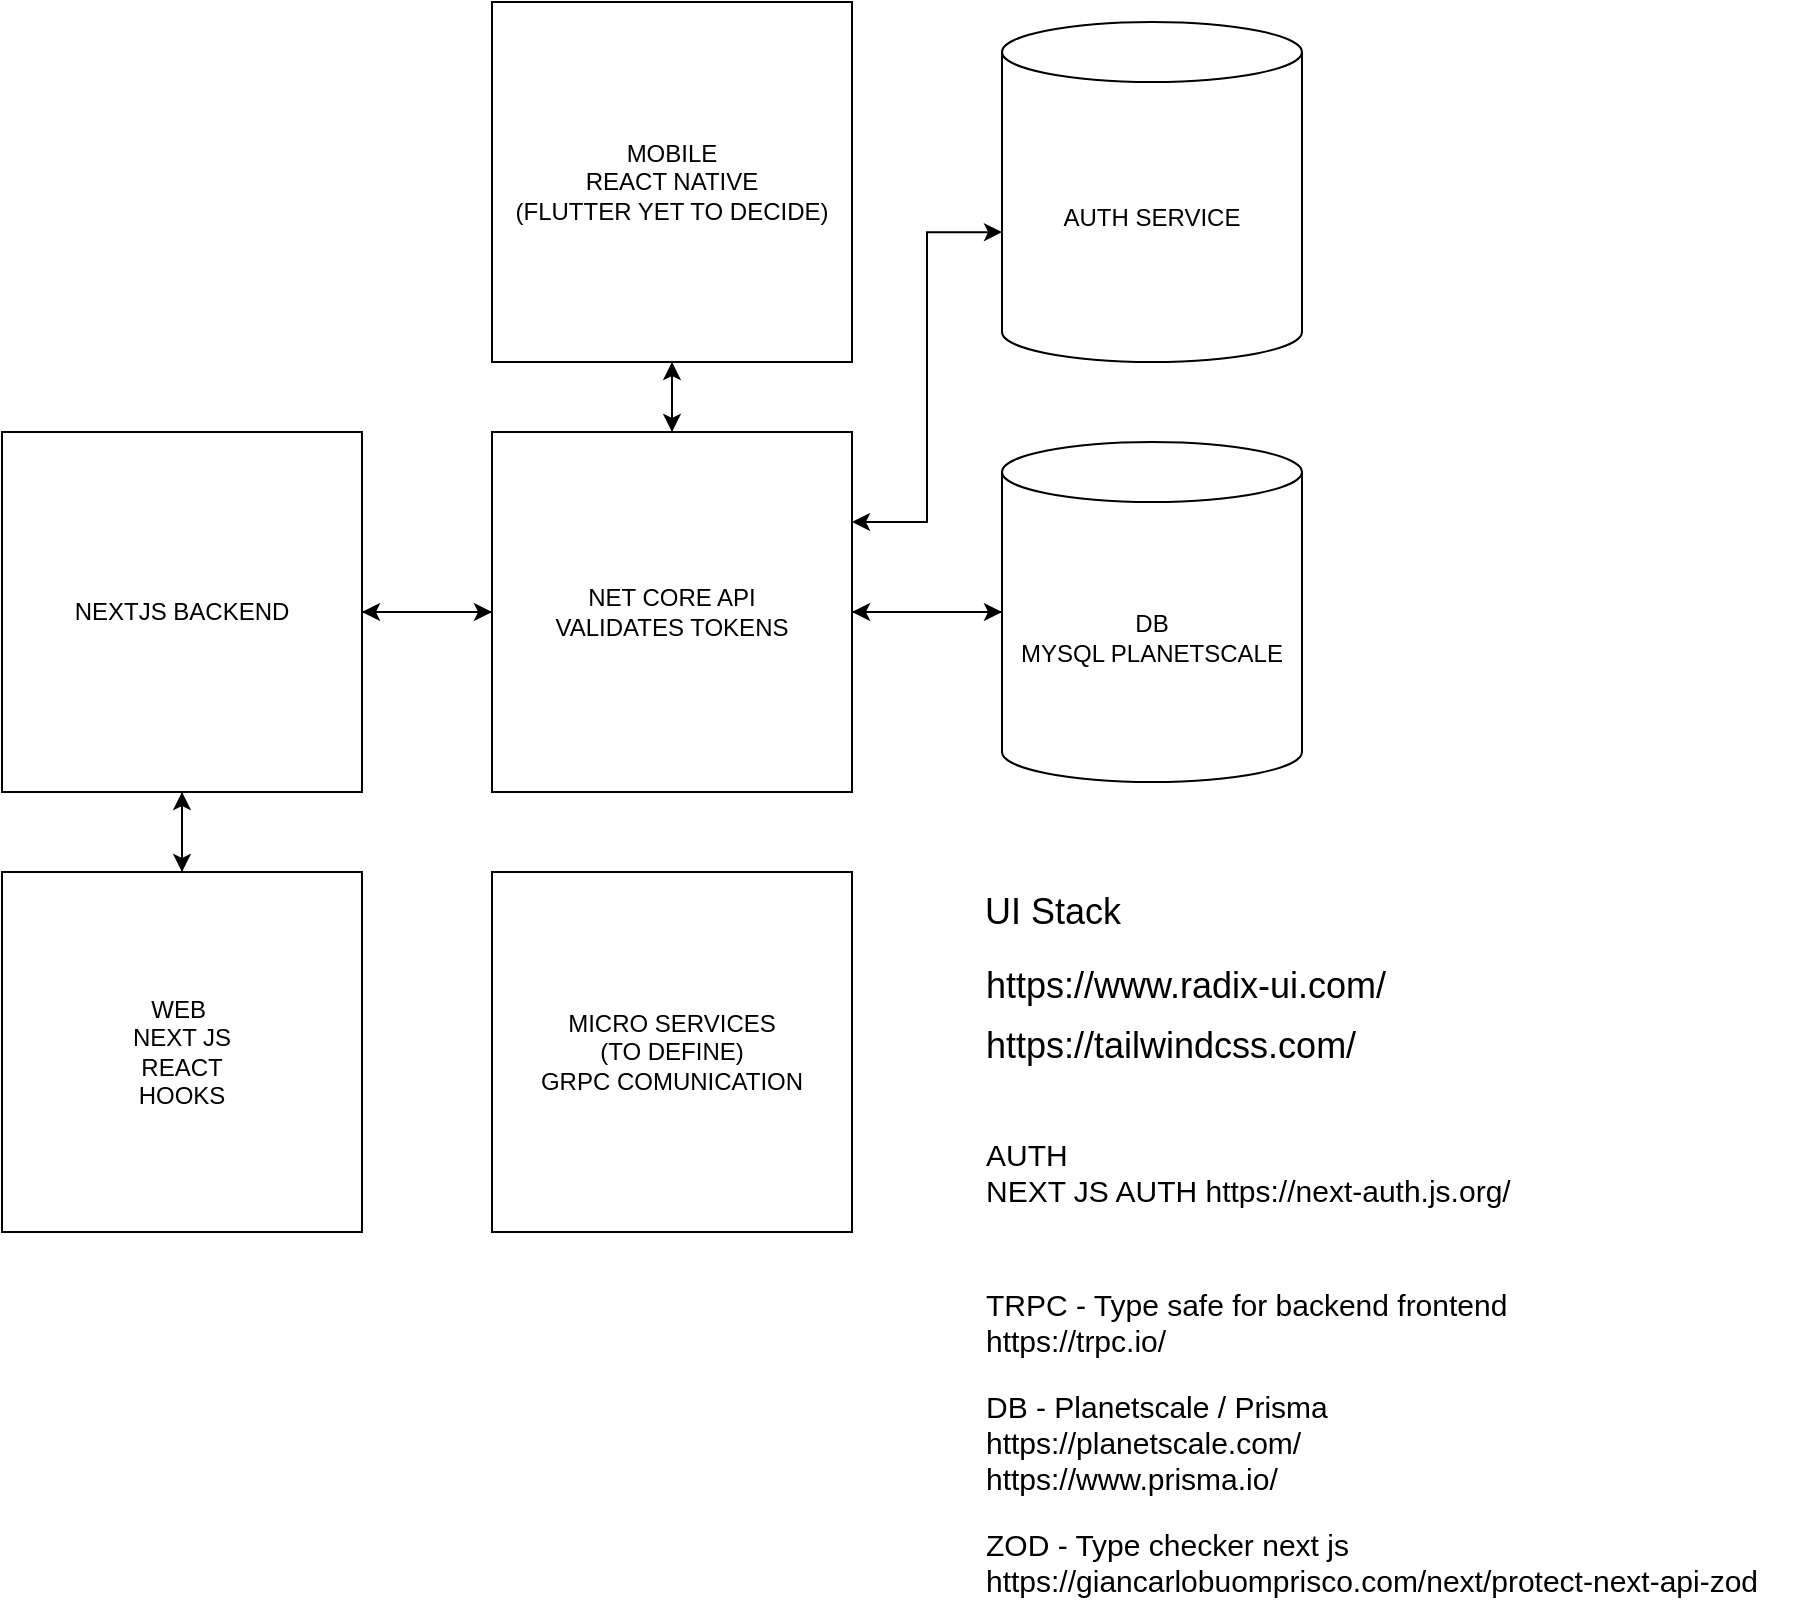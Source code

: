 <mxfile version="20.4.2" type="github" pages="2">
  <diagram id="x3NzBZNxcZTpQ1vrpnvu" name="React Alternative">
    <mxGraphModel dx="1426" dy="699" grid="1" gridSize="10" guides="1" tooltips="1" connect="1" arrows="1" fold="1" page="1" pageScale="1" pageWidth="827" pageHeight="1169" math="0" shadow="0">
      <root>
        <mxCell id="0" />
        <mxCell id="1" parent="0" />
        <mxCell id="SJg5_xCc7w96RSiMEFbe-8" style="edgeStyle=orthogonalEdgeStyle;rounded=0;orthogonalLoop=1;jettySize=auto;html=1;exitX=0.5;exitY=0;exitDx=0;exitDy=0;entryX=0.5;entryY=1;entryDx=0;entryDy=0;fontSize=18;" parent="1" source="TWxX8gXJcYfMCjZt2LJU-2" target="TWxX8gXJcYfMCjZt2LJU-6" edge="1">
          <mxGeometry relative="1" as="geometry" />
        </mxCell>
        <mxCell id="TWxX8gXJcYfMCjZt2LJU-2" value="WEB&amp;nbsp;&lt;br&gt;NEXT JS&lt;br&gt;REACT&lt;br&gt;HOOKS" style="whiteSpace=wrap;html=1;aspect=fixed;" parent="1" vertex="1">
          <mxGeometry x="110" y="460" width="180" height="180" as="geometry" />
        </mxCell>
        <mxCell id="SJg5_xCc7w96RSiMEFbe-2" style="edgeStyle=orthogonalEdgeStyle;rounded=0;orthogonalLoop=1;jettySize=auto;html=1;exitX=0.5;exitY=1;exitDx=0;exitDy=0;entryX=0.5;entryY=0;entryDx=0;entryDy=0;fontSize=18;" parent="1" source="TWxX8gXJcYfMCjZt2LJU-3" target="EaMnpGQ3Wai9uCwgJDCJ-1" edge="1">
          <mxGeometry relative="1" as="geometry" />
        </mxCell>
        <mxCell id="TWxX8gXJcYfMCjZt2LJU-3" value="MOBILE&lt;br&gt;REACT NATIVE&lt;br&gt;(FLUTTER YET TO DECIDE)" style="whiteSpace=wrap;html=1;aspect=fixed;" parent="1" vertex="1">
          <mxGeometry x="355" y="25" width="180" height="180" as="geometry" />
        </mxCell>
        <mxCell id="TWxX8gXJcYfMCjZt2LJU-4" value="AUTH SERVICE" style="shape=cylinder3;whiteSpace=wrap;html=1;boundedLbl=1;backgroundOutline=1;size=15;" parent="1" vertex="1">
          <mxGeometry x="610" y="35" width="150" height="170" as="geometry" />
        </mxCell>
        <mxCell id="SJg5_xCc7w96RSiMEFbe-7" style="edgeStyle=orthogonalEdgeStyle;rounded=0;orthogonalLoop=1;jettySize=auto;html=1;exitX=1;exitY=0.5;exitDx=0;exitDy=0;entryX=0;entryY=0.5;entryDx=0;entryDy=0;fontSize=18;" parent="1" source="TWxX8gXJcYfMCjZt2LJU-6" target="EaMnpGQ3Wai9uCwgJDCJ-1" edge="1">
          <mxGeometry relative="1" as="geometry" />
        </mxCell>
        <mxCell id="SJg5_xCc7w96RSiMEFbe-14" style="edgeStyle=orthogonalEdgeStyle;rounded=0;orthogonalLoop=1;jettySize=auto;html=1;exitX=0.5;exitY=1;exitDx=0;exitDy=0;entryX=0.5;entryY=0;entryDx=0;entryDy=0;fontSize=18;" parent="1" source="TWxX8gXJcYfMCjZt2LJU-6" target="TWxX8gXJcYfMCjZt2LJU-2" edge="1">
          <mxGeometry relative="1" as="geometry" />
        </mxCell>
        <mxCell id="TWxX8gXJcYfMCjZt2LJU-6" value="NEXTJS BACKEND" style="rounded=0;whiteSpace=wrap;html=1;" parent="1" vertex="1">
          <mxGeometry x="110" y="240" width="180" height="180" as="geometry" />
        </mxCell>
        <mxCell id="SJg5_xCc7w96RSiMEFbe-12" style="edgeStyle=orthogonalEdgeStyle;rounded=0;orthogonalLoop=1;jettySize=auto;html=1;exitX=0;exitY=0.5;exitDx=0;exitDy=0;exitPerimeter=0;entryX=1;entryY=0.5;entryDx=0;entryDy=0;fontSize=18;" parent="1" source="TWxX8gXJcYfMCjZt2LJU-8" target="EaMnpGQ3Wai9uCwgJDCJ-1" edge="1">
          <mxGeometry relative="1" as="geometry" />
        </mxCell>
        <mxCell id="TWxX8gXJcYfMCjZt2LJU-8" value="DB&lt;br&gt;MYSQL PLANETSCALE" style="shape=cylinder3;whiteSpace=wrap;html=1;boundedLbl=1;backgroundOutline=1;size=15;" parent="1" vertex="1">
          <mxGeometry x="610" y="245" width="150" height="170" as="geometry" />
        </mxCell>
        <mxCell id="45i4qmXUu39TKB9Uq_cI-1" value="MICRO SERVICES&lt;br&gt;(TO DEFINE)&lt;br&gt;GRPC COMUNICATION" style="whiteSpace=wrap;html=1;aspect=fixed;" parent="1" vertex="1">
          <mxGeometry x="355" y="460" width="180" height="180" as="geometry" />
        </mxCell>
        <UserObject label="https://www.radix-ui.com/" link="https://www.radix-ui.com/" id="9zpZnbGD4LVYNpvP_AFe-1">
          <mxCell style="text;whiteSpace=wrap;html=1;fontSize=18;" parent="1" vertex="1">
            <mxGeometry x="600" y="500" width="350" height="40" as="geometry" />
          </mxCell>
        </UserObject>
        <mxCell id="9zpZnbGD4LVYNpvP_AFe-2" value="UI Stack" style="text;html=1;align=center;verticalAlign=middle;resizable=0;points=[];autosize=1;strokeColor=none;fillColor=none;fontSize=18;" parent="1" vertex="1">
          <mxGeometry x="590" y="460" width="90" height="40" as="geometry" />
        </mxCell>
        <UserObject label="https://tailwindcss.com/" link="https://www.radix-ui.com/" id="9zpZnbGD4LVYNpvP_AFe-3">
          <mxCell style="text;whiteSpace=wrap;html=1;fontSize=18;" parent="1" vertex="1">
            <mxGeometry x="600" y="530" width="350" height="40" as="geometry" />
          </mxCell>
        </UserObject>
        <mxCell id="SJg5_xCc7w96RSiMEFbe-9" style="edgeStyle=orthogonalEdgeStyle;rounded=0;orthogonalLoop=1;jettySize=auto;html=1;exitX=1;exitY=0.5;exitDx=0;exitDy=0;entryX=0;entryY=0.5;entryDx=0;entryDy=0;entryPerimeter=0;fontSize=18;" parent="1" source="EaMnpGQ3Wai9uCwgJDCJ-1" target="TWxX8gXJcYfMCjZt2LJU-8" edge="1">
          <mxGeometry relative="1" as="geometry" />
        </mxCell>
        <mxCell id="SJg5_xCc7w96RSiMEFbe-11" style="edgeStyle=orthogonalEdgeStyle;rounded=0;orthogonalLoop=1;jettySize=auto;html=1;exitX=0.5;exitY=0;exitDx=0;exitDy=0;entryX=0.5;entryY=1;entryDx=0;entryDy=0;fontSize=18;" parent="1" source="EaMnpGQ3Wai9uCwgJDCJ-1" target="TWxX8gXJcYfMCjZt2LJU-3" edge="1">
          <mxGeometry relative="1" as="geometry" />
        </mxCell>
        <mxCell id="SJg5_xCc7w96RSiMEFbe-13" style="edgeStyle=orthogonalEdgeStyle;rounded=0;orthogonalLoop=1;jettySize=auto;html=1;exitX=0;exitY=0.5;exitDx=0;exitDy=0;entryX=1;entryY=0.5;entryDx=0;entryDy=0;fontSize=18;" parent="1" source="EaMnpGQ3Wai9uCwgJDCJ-1" target="TWxX8gXJcYfMCjZt2LJU-6" edge="1">
          <mxGeometry relative="1" as="geometry" />
        </mxCell>
        <mxCell id="jIpJnBMFX3thh-YYDVB8-5" style="edgeStyle=orthogonalEdgeStyle;rounded=0;orthogonalLoop=1;jettySize=auto;html=1;exitX=1;exitY=0.25;exitDx=0;exitDy=0;entryX=0;entryY=0.618;entryDx=0;entryDy=0;entryPerimeter=0;fontSize=15;strokeColor=default;startArrow=classic;startFill=1;" edge="1" parent="1" source="EaMnpGQ3Wai9uCwgJDCJ-1" target="TWxX8gXJcYfMCjZt2LJU-4">
          <mxGeometry relative="1" as="geometry" />
        </mxCell>
        <mxCell id="EaMnpGQ3Wai9uCwgJDCJ-1" value="NET CORE API&lt;br&gt;VALIDATES TOKENS" style="whiteSpace=wrap;html=1;aspect=fixed;" parent="1" vertex="1">
          <mxGeometry x="355" y="240" width="180" height="180" as="geometry" />
        </mxCell>
        <mxCell id="jIpJnBMFX3thh-YYDVB8-1" value="&lt;div style=&quot;font-size: 15px;&quot;&gt;&lt;span style=&quot;background-color: initial; font-size: 15px;&quot;&gt;AUTH&lt;/span&gt;&lt;/div&gt;NEXT JS AUTH&amp;nbsp;https://next-auth.js.org/&amp;nbsp;" style="text;html=1;align=left;verticalAlign=middle;resizable=0;points=[];autosize=1;strokeColor=none;fillColor=none;fontSize=15;" vertex="1" parent="1">
          <mxGeometry x="600" y="585" width="290" height="50" as="geometry" />
        </mxCell>
        <mxCell id="jIpJnBMFX3thh-YYDVB8-2" value="&lt;div style=&quot;font-size: 15px;&quot;&gt;&lt;span style=&quot;background-color: initial; font-size: 15px;&quot;&gt;TRPC - Type safe for backend frontend&lt;/span&gt;&lt;/div&gt;https://trpc.io/" style="text;html=1;align=left;verticalAlign=middle;resizable=0;points=[];autosize=1;strokeColor=none;fillColor=none;fontSize=15;" vertex="1" parent="1">
          <mxGeometry x="600" y="660" width="280" height="50" as="geometry" />
        </mxCell>
        <mxCell id="jIpJnBMFX3thh-YYDVB8-3" value="&lt;div style=&quot;font-size: 15px;&quot;&gt;&lt;span style=&quot;background-color: initial; font-size: 15px;&quot;&gt;DB - Planetscale / Prisma&amp;nbsp;&lt;/span&gt;&lt;/div&gt;https://planetscale.com/&lt;br&gt;https://www.prisma.io/" style="text;html=1;align=left;verticalAlign=middle;resizable=0;points=[];autosize=1;strokeColor=none;fillColor=none;fontSize=15;" vertex="1" parent="1">
          <mxGeometry x="600" y="710" width="200" height="70" as="geometry" />
        </mxCell>
        <mxCell id="jIpJnBMFX3thh-YYDVB8-4" value="&lt;div style=&quot;font-size: 15px;&quot;&gt;&lt;span style=&quot;background-color: initial; font-size: 15px;&quot;&gt;ZOD - Type checker next js&lt;/span&gt;&lt;/div&gt;https://giancarlobuomprisco.com/next/protect-next-api-zod" style="text;html=1;align=left;verticalAlign=middle;resizable=0;points=[];autosize=1;strokeColor=none;fillColor=none;fontSize=15;" vertex="1" parent="1">
          <mxGeometry x="600" y="780" width="410" height="50" as="geometry" />
        </mxCell>
      </root>
    </mxGraphModel>
  </diagram>
  <diagram name="Blazor Alternative" id="Y2TaGBKHKHRG3-GV48pp">
    <mxGraphModel dx="1186" dy="669" grid="1" gridSize="10" guides="1" tooltips="1" connect="1" arrows="1" fold="1" page="1" pageScale="1" pageWidth="827" pageHeight="1169" math="0" shadow="0">
      <root>
        <mxCell id="3dPY_2HfxJQeCn0-KGAW-0" />
        <mxCell id="3dPY_2HfxJQeCn0-KGAW-1" parent="3dPY_2HfxJQeCn0-KGAW-0" />
        <mxCell id="gasyf03a9yu1G8grFv1T-4" style="edgeStyle=orthogonalEdgeStyle;rounded=0;orthogonalLoop=1;jettySize=auto;html=1;exitX=1;exitY=0.5;exitDx=0;exitDy=0;entryX=0;entryY=0.5;entryDx=0;entryDy=0;entryPerimeter=0;" parent="3dPY_2HfxJQeCn0-KGAW-1" source="3dPY_2HfxJQeCn0-KGAW-2" target="3dPY_2HfxJQeCn0-KGAW-7" edge="1">
          <mxGeometry relative="1" as="geometry" />
        </mxCell>
        <mxCell id="3dPY_2HfxJQeCn0-KGAW-2" value="NET CORE API&lt;br&gt;VALIDATES TOKENS" style="whiteSpace=wrap;html=1;aspect=fixed;" parent="3dPY_2HfxJQeCn0-KGAW-1" vertex="1">
          <mxGeometry x="350" y="252.5" width="145" height="145" as="geometry" />
        </mxCell>
        <mxCell id="3dPY_2HfxJQeCn0-KGAW-3" value="BLAZOR&lt;br&gt;WASM&lt;br&gt;UI REQUEST TO&lt;br&gt;BLAZOR SERVER" style="whiteSpace=wrap;html=1;aspect=fixed;" parent="3dPY_2HfxJQeCn0-KGAW-1" vertex="1">
          <mxGeometry x="121.25" y="430" width="157.5" height="157.5" as="geometry" />
        </mxCell>
        <mxCell id="3dPY_2HfxJQeCn0-KGAW-5" value="AUTH&lt;br&gt;USERS DB&lt;br&gt;FIREBASE" style="shape=cylinder3;whiteSpace=wrap;html=1;boundedLbl=1;backgroundOutline=1;size=15;" parent="3dPY_2HfxJQeCn0-KGAW-1" vertex="1">
          <mxGeometry x="125" y="60" width="150" height="170" as="geometry" />
        </mxCell>
        <mxCell id="gasyf03a9yu1G8grFv1T-1" style="edgeStyle=orthogonalEdgeStyle;rounded=0;orthogonalLoop=1;jettySize=auto;html=1;exitX=0.5;exitY=0;exitDx=0;exitDy=0;entryX=0.5;entryY=1;entryDx=0;entryDy=0;entryPerimeter=0;" parent="3dPY_2HfxJQeCn0-KGAW-1" source="3dPY_2HfxJQeCn0-KGAW-6" target="3dPY_2HfxJQeCn0-KGAW-5" edge="1">
          <mxGeometry relative="1" as="geometry" />
        </mxCell>
        <mxCell id="gasyf03a9yu1G8grFv1T-2" style="edgeStyle=orthogonalEdgeStyle;rounded=0;orthogonalLoop=1;jettySize=auto;html=1;exitX=0.5;exitY=1;exitDx=0;exitDy=0;entryX=0.5;entryY=0;entryDx=0;entryDy=0;" parent="3dPY_2HfxJQeCn0-KGAW-1" source="3dPY_2HfxJQeCn0-KGAW-6" target="3dPY_2HfxJQeCn0-KGAW-3" edge="1">
          <mxGeometry relative="1" as="geometry" />
        </mxCell>
        <mxCell id="gasyf03a9yu1G8grFv1T-3" style="edgeStyle=orthogonalEdgeStyle;rounded=0;orthogonalLoop=1;jettySize=auto;html=1;exitX=1;exitY=0.5;exitDx=0;exitDy=0;entryX=0;entryY=0.5;entryDx=0;entryDy=0;" parent="3dPY_2HfxJQeCn0-KGAW-1" source="3dPY_2HfxJQeCn0-KGAW-6" target="3dPY_2HfxJQeCn0-KGAW-2" edge="1">
          <mxGeometry relative="1" as="geometry" />
        </mxCell>
        <mxCell id="3dPY_2HfxJQeCn0-KGAW-6" value="BLAZOR BACKEND&lt;br&gt;AUTH DONE TROUGH THIS&lt;br&gt;HHTP ONLY COOKIE&lt;br&gt;&lt;br&gt;ALL REQUEST TO BACKEND&lt;br&gt;DONE HERE" style="rounded=0;whiteSpace=wrap;html=1;" parent="3dPY_2HfxJQeCn0-KGAW-1" vertex="1">
          <mxGeometry x="110" y="260" width="180" height="130" as="geometry" />
        </mxCell>
        <mxCell id="3dPY_2HfxJQeCn0-KGAW-7" value="DB&lt;br&gt;MONGODB" style="shape=cylinder3;whiteSpace=wrap;html=1;boundedLbl=1;backgroundOutline=1;size=15;" parent="3dPY_2HfxJQeCn0-KGAW-1" vertex="1">
          <mxGeometry x="550" y="235" width="160" height="180" as="geometry" />
        </mxCell>
        <mxCell id="3dPY_2HfxJQeCn0-KGAW-8" value="MICRO SERVICES&lt;br&gt;(TO DEFINE)&lt;br&gt;GRPC COMUNICATION?" style="whiteSpace=wrap;html=1;aspect=fixed;" parent="3dPY_2HfxJQeCn0-KGAW-1" vertex="1">
          <mxGeometry x="460" y="10" width="180" height="180" as="geometry" />
        </mxCell>
      </root>
    </mxGraphModel>
  </diagram>
</mxfile>
